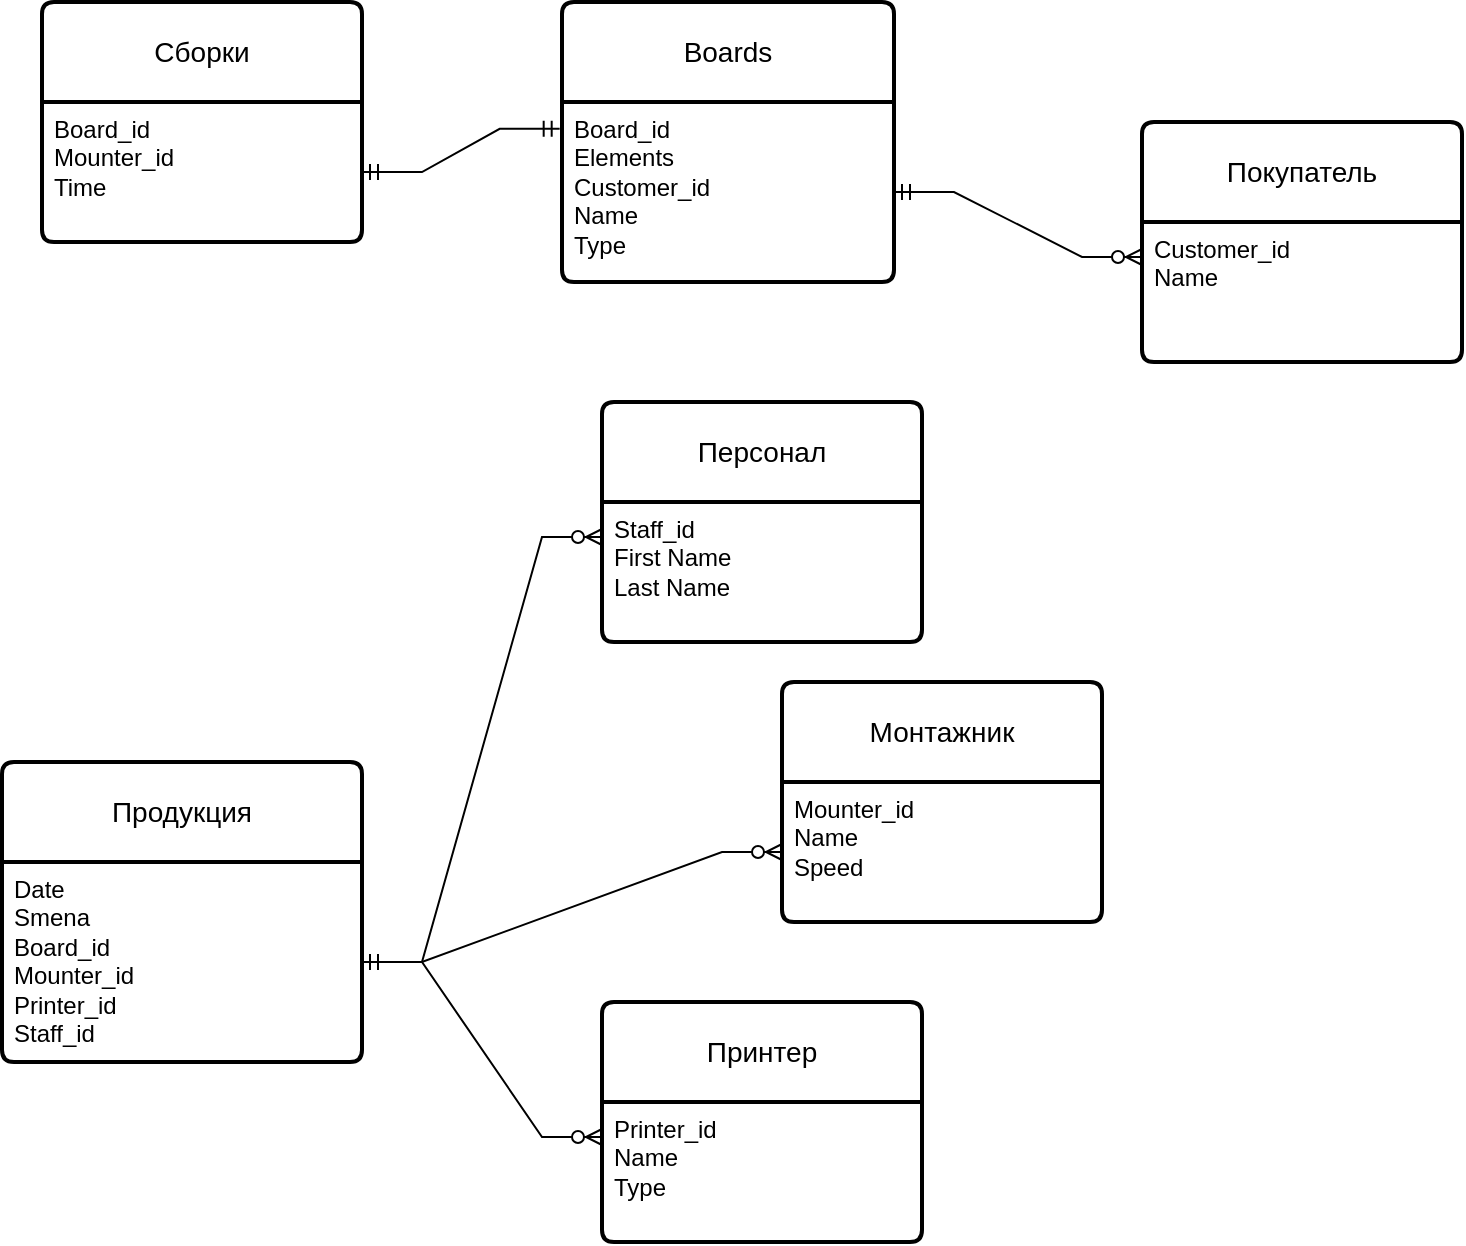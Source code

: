<mxfile version="21.3.7" type="github">
  <diagram name="Страница 1" id="rlLyfQqbgFYNwd4cLnKh">
    <mxGraphModel dx="1050" dy="1712" grid="1" gridSize="10" guides="1" tooltips="1" connect="1" arrows="1" fold="1" page="1" pageScale="1" pageWidth="827" pageHeight="1169" math="0" shadow="0">
      <root>
        <mxCell id="0" />
        <mxCell id="1" parent="0" />
        <mxCell id="Fw4EYhlKs1YzZKIJPuUZ-1" value="Сборки" style="swimlane;childLayout=stackLayout;horizontal=1;startSize=50;horizontalStack=0;rounded=1;fontSize=14;fontStyle=0;strokeWidth=2;resizeParent=0;resizeLast=1;shadow=0;dashed=0;align=center;arcSize=4;whiteSpace=wrap;html=1;" vertex="1" parent="1">
          <mxGeometry x="80" y="-60" width="160" height="120" as="geometry" />
        </mxCell>
        <mxCell id="Fw4EYhlKs1YzZKIJPuUZ-2" value="Board_id&lt;br&gt;Mounter_id&lt;br&gt;Time" style="align=left;strokeColor=none;fillColor=none;spacingLeft=4;fontSize=12;verticalAlign=top;resizable=0;rotatable=0;part=1;html=1;" vertex="1" parent="Fw4EYhlKs1YzZKIJPuUZ-1">
          <mxGeometry y="50" width="160" height="70" as="geometry" />
        </mxCell>
        <mxCell id="Fw4EYhlKs1YzZKIJPuUZ-3" value="Покупатель" style="swimlane;childLayout=stackLayout;horizontal=1;startSize=50;horizontalStack=0;rounded=1;fontSize=14;fontStyle=0;strokeWidth=2;resizeParent=0;resizeLast=1;shadow=0;dashed=0;align=center;arcSize=4;whiteSpace=wrap;html=1;" vertex="1" parent="1">
          <mxGeometry x="630" width="160" height="120" as="geometry" />
        </mxCell>
        <mxCell id="Fw4EYhlKs1YzZKIJPuUZ-4" value="Customer_id&lt;br&gt;Name" style="align=left;strokeColor=none;fillColor=none;spacingLeft=4;fontSize=12;verticalAlign=top;resizable=0;rotatable=0;part=1;html=1;" vertex="1" parent="Fw4EYhlKs1YzZKIJPuUZ-3">
          <mxGeometry y="50" width="160" height="70" as="geometry" />
        </mxCell>
        <mxCell id="Fw4EYhlKs1YzZKIJPuUZ-5" value="Boards" style="swimlane;childLayout=stackLayout;horizontal=1;startSize=50;horizontalStack=0;rounded=1;fontSize=14;fontStyle=0;strokeWidth=2;resizeParent=0;resizeLast=1;shadow=0;dashed=0;align=center;arcSize=4;whiteSpace=wrap;html=1;" vertex="1" parent="1">
          <mxGeometry x="340" y="-60" width="166" height="140" as="geometry" />
        </mxCell>
        <mxCell id="Fw4EYhlKs1YzZKIJPuUZ-6" value="Board_id&lt;br&gt;Elements&lt;br&gt;Customer_id&lt;br&gt;Name&lt;br&gt;Type" style="align=left;strokeColor=none;fillColor=none;spacingLeft=4;fontSize=12;verticalAlign=top;resizable=0;rotatable=0;part=1;html=1;" vertex="1" parent="Fw4EYhlKs1YzZKIJPuUZ-5">
          <mxGeometry y="50" width="166" height="90" as="geometry" />
        </mxCell>
        <mxCell id="Fw4EYhlKs1YzZKIJPuUZ-7" value="Монтажник" style="swimlane;childLayout=stackLayout;horizontal=1;startSize=50;horizontalStack=0;rounded=1;fontSize=14;fontStyle=0;strokeWidth=2;resizeParent=0;resizeLast=1;shadow=0;dashed=0;align=center;arcSize=4;whiteSpace=wrap;html=1;" vertex="1" parent="1">
          <mxGeometry x="450" y="280" width="160" height="120" as="geometry" />
        </mxCell>
        <mxCell id="Fw4EYhlKs1YzZKIJPuUZ-8" value="Mounter_id&lt;br&gt;Name&lt;br&gt;Speed" style="align=left;strokeColor=none;fillColor=none;spacingLeft=4;fontSize=12;verticalAlign=top;resizable=0;rotatable=0;part=1;html=1;" vertex="1" parent="Fw4EYhlKs1YzZKIJPuUZ-7">
          <mxGeometry y="50" width="160" height="70" as="geometry" />
        </mxCell>
        <mxCell id="Fw4EYhlKs1YzZKIJPuUZ-11" value="Персонал" style="swimlane;childLayout=stackLayout;horizontal=1;startSize=50;horizontalStack=0;rounded=1;fontSize=14;fontStyle=0;strokeWidth=2;resizeParent=0;resizeLast=1;shadow=0;dashed=0;align=center;arcSize=4;whiteSpace=wrap;html=1;" vertex="1" parent="1">
          <mxGeometry x="360" y="140" width="160" height="120" as="geometry" />
        </mxCell>
        <mxCell id="Fw4EYhlKs1YzZKIJPuUZ-12" value="Staff_id&lt;br&gt;First Name&lt;br&gt;Last Name&lt;br&gt;" style="align=left;strokeColor=none;fillColor=none;spacingLeft=4;fontSize=12;verticalAlign=top;resizable=0;rotatable=0;part=1;html=1;" vertex="1" parent="Fw4EYhlKs1YzZKIJPuUZ-11">
          <mxGeometry y="50" width="160" height="70" as="geometry" />
        </mxCell>
        <mxCell id="Fw4EYhlKs1YzZKIJPuUZ-13" value="Продукция" style="swimlane;childLayout=stackLayout;horizontal=1;startSize=50;horizontalStack=0;rounded=1;fontSize=14;fontStyle=0;strokeWidth=2;resizeParent=0;resizeLast=1;shadow=0;dashed=0;align=center;arcSize=4;whiteSpace=wrap;html=1;" vertex="1" parent="1">
          <mxGeometry x="60" y="320" width="180" height="150" as="geometry" />
        </mxCell>
        <mxCell id="Fw4EYhlKs1YzZKIJPuUZ-14" value="Date&lt;br&gt;Smena&lt;br&gt;Board_id&lt;br&gt;Mounter_id&lt;br&gt;Printer_id&lt;br&gt;Staff_id" style="align=left;strokeColor=none;fillColor=none;spacingLeft=4;fontSize=12;verticalAlign=top;resizable=0;rotatable=0;part=1;html=1;" vertex="1" parent="Fw4EYhlKs1YzZKIJPuUZ-13">
          <mxGeometry y="50" width="180" height="100" as="geometry" />
        </mxCell>
        <mxCell id="Fw4EYhlKs1YzZKIJPuUZ-15" value="Принтер" style="swimlane;childLayout=stackLayout;horizontal=1;startSize=50;horizontalStack=0;rounded=1;fontSize=14;fontStyle=0;strokeWidth=2;resizeParent=0;resizeLast=1;shadow=0;dashed=0;align=center;arcSize=4;whiteSpace=wrap;html=1;" vertex="1" parent="1">
          <mxGeometry x="360" y="440" width="160" height="120" as="geometry" />
        </mxCell>
        <mxCell id="Fw4EYhlKs1YzZKIJPuUZ-16" value="Printer_id&lt;br&gt;Name&lt;br&gt;Type" style="align=left;strokeColor=none;fillColor=none;spacingLeft=4;fontSize=12;verticalAlign=top;resizable=0;rotatable=0;part=1;html=1;" vertex="1" parent="Fw4EYhlKs1YzZKIJPuUZ-15">
          <mxGeometry y="50" width="160" height="70" as="geometry" />
        </mxCell>
        <mxCell id="Fw4EYhlKs1YzZKIJPuUZ-17" value="" style="edgeStyle=entityRelationEdgeStyle;fontSize=12;html=1;endArrow=ERmandOne;startArrow=ERmandOne;rounded=0;exitX=1;exitY=0.5;exitDx=0;exitDy=0;entryX=-0.007;entryY=0.149;entryDx=0;entryDy=0;entryPerimeter=0;" edge="1" parent="1" source="Fw4EYhlKs1YzZKIJPuUZ-2" target="Fw4EYhlKs1YzZKIJPuUZ-6">
          <mxGeometry width="100" height="100" relative="1" as="geometry">
            <mxPoint x="360" y="130" as="sourcePoint" />
            <mxPoint x="460" y="30" as="targetPoint" />
          </mxGeometry>
        </mxCell>
        <mxCell id="Fw4EYhlKs1YzZKIJPuUZ-18" value="" style="edgeStyle=entityRelationEdgeStyle;fontSize=12;html=1;endArrow=ERzeroToMany;startArrow=ERmandOne;rounded=0;exitX=1;exitY=0.5;exitDx=0;exitDy=0;entryX=0;entryY=0.25;entryDx=0;entryDy=0;" edge="1" parent="1" source="Fw4EYhlKs1YzZKIJPuUZ-6" target="Fw4EYhlKs1YzZKIJPuUZ-4">
          <mxGeometry width="100" height="100" relative="1" as="geometry">
            <mxPoint x="360" y="130" as="sourcePoint" />
            <mxPoint x="460" y="30" as="targetPoint" />
          </mxGeometry>
        </mxCell>
        <mxCell id="Fw4EYhlKs1YzZKIJPuUZ-19" value="" style="edgeStyle=entityRelationEdgeStyle;fontSize=12;html=1;endArrow=ERzeroToMany;startArrow=ERmandOne;rounded=0;entryX=0;entryY=0.25;entryDx=0;entryDy=0;" edge="1" parent="1" source="Fw4EYhlKs1YzZKIJPuUZ-14" target="Fw4EYhlKs1YzZKIJPuUZ-12">
          <mxGeometry width="100" height="100" relative="1" as="geometry">
            <mxPoint x="236" y="400" as="sourcePoint" />
            <mxPoint x="360" y="433" as="targetPoint" />
          </mxGeometry>
        </mxCell>
        <mxCell id="Fw4EYhlKs1YzZKIJPuUZ-20" value="" style="edgeStyle=entityRelationEdgeStyle;fontSize=12;html=1;endArrow=ERzeroToMany;startArrow=ERmandOne;rounded=0;exitX=1;exitY=0.5;exitDx=0;exitDy=0;entryX=0;entryY=0.5;entryDx=0;entryDy=0;" edge="1" parent="1" source="Fw4EYhlKs1YzZKIJPuUZ-14" target="Fw4EYhlKs1YzZKIJPuUZ-8">
          <mxGeometry width="100" height="100" relative="1" as="geometry">
            <mxPoint x="310" y="378.5" as="sourcePoint" />
            <mxPoint x="434" y="411.5" as="targetPoint" />
          </mxGeometry>
        </mxCell>
        <mxCell id="Fw4EYhlKs1YzZKIJPuUZ-21" value="" style="edgeStyle=entityRelationEdgeStyle;fontSize=12;html=1;endArrow=ERzeroToMany;startArrow=ERmandOne;rounded=0;exitX=1;exitY=0.5;exitDx=0;exitDy=0;entryX=0;entryY=0.25;entryDx=0;entryDy=0;" edge="1" parent="1" target="Fw4EYhlKs1YzZKIJPuUZ-16">
          <mxGeometry width="100" height="100" relative="1" as="geometry">
            <mxPoint x="240" y="420" as="sourcePoint" />
            <mxPoint x="364" y="453" as="targetPoint" />
          </mxGeometry>
        </mxCell>
      </root>
    </mxGraphModel>
  </diagram>
</mxfile>
